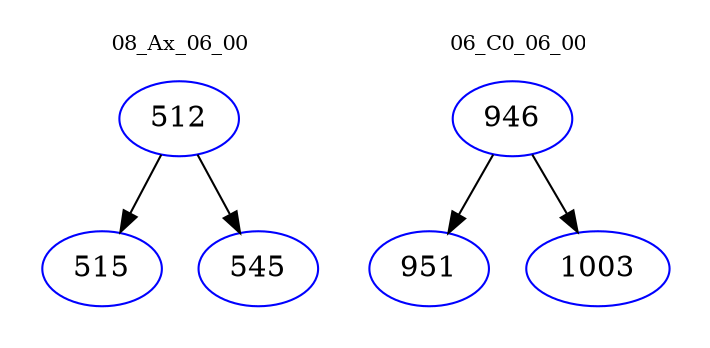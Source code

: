 digraph{
subgraph cluster_0 {
color = white
label = "08_Ax_06_00";
fontsize=10;
T0_512 [label="512", color="blue"]
T0_512 -> T0_515 [color="black"]
T0_515 [label="515", color="blue"]
T0_512 -> T0_545 [color="black"]
T0_545 [label="545", color="blue"]
}
subgraph cluster_1 {
color = white
label = "06_C0_06_00";
fontsize=10;
T1_946 [label="946", color="blue"]
T1_946 -> T1_951 [color="black"]
T1_951 [label="951", color="blue"]
T1_946 -> T1_1003 [color="black"]
T1_1003 [label="1003", color="blue"]
}
}
